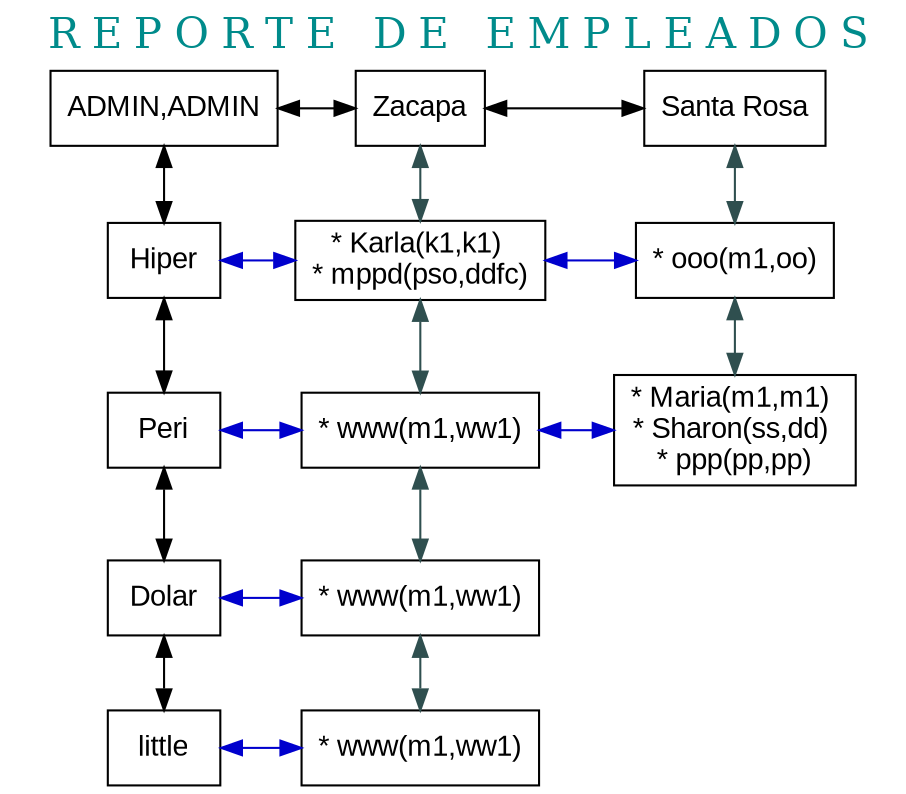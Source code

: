 digraph G {
  rankdir = Lista;
  node [shape = rectangle  fontname="Arial"]
  graph [nodesep = 0.5]
label = < <font color='#008B8B' point-size='20' fontname="Century Gothic"> R E P O R T E   D E   E M P L E A D O S </font>>;
labelloc = "t";
 
 
  {rank=same 
     NodoX0  [label= "ADMIN,ADMIN" , group=0]
     NodoX0 ->  NodoX1[dir=both]
     NodoX1  [label= "Zacapa" , group=1]
     NodoX1 ->  NodoX2[dir=both]
     NodoX2  [label= "Santa Rosa" , group=2]
  }
 
   NodoX0 ->  NodoY1[dir=both]
   NodoY1  [label= "Hiper" , group=0]
   NodoY1 ->  NodoY2[dir=both]
   NodoY2  [label= "Peri" , group= 0]
   NodoY2 ->  NodoY3[dir=both]
   NodoY3  [label= "Dolar" , group= 0]
   NodoY3 ->  NodoY4[dir=both]
   NodoY4  [label= "little" , group= 0]

  {rank=same 
     NodoY1 ->  Nodo11 [color=blue3][dir=both]
     Nodo11  [label= "* Karla(k1,k1) 
* mppd(pso,ddfc)" , group=1]
     Nodo11 ->  Nodo21 [color=blue3][dir=both]
     Nodo21  [label= "* ooo(m1,oo)" , group=2]
  }
  {rank=same 
     NodoY2 ->  Nodo12 [color=blue3][dir=both]
     Nodo12  [label= "* www(m1,ww1)" , group=1]
     Nodo12 ->  Nodo22 [color=blue3][dir=both]
     Nodo22  [label= "* Maria(m1,m1) 
* Sharon(ss,dd) 
* ppp(pp,pp)" , group=2]
  }
  {rank=same 
     NodoY3 ->  Nodo13 [color=blue3][dir=both]
     Nodo13  [label= "* www(m1,ww1)" , group=1]
  }
  {rank=same 
     NodoY4 ->  Nodo14 [color=blue3][dir=both]
     Nodo14  [label= "* www(m1,ww1)" , group=1]
  }
 
   NodoX1 ->  Nodo11 [color=darkslategrey][dir=both]
   Nodo11 ->  Nodo12 [color=darkslategrey][dir=both]
   Nodo12 ->  Nodo13 [color=darkslategrey][dir=both]
   Nodo13 ->  Nodo14 [color=darkslategrey][dir=both]
   NodoX2 ->  Nodo21 [color=darkslategrey][dir=both]
   Nodo21 ->  Nodo22 [color=darkslategrey][dir=both]
}
